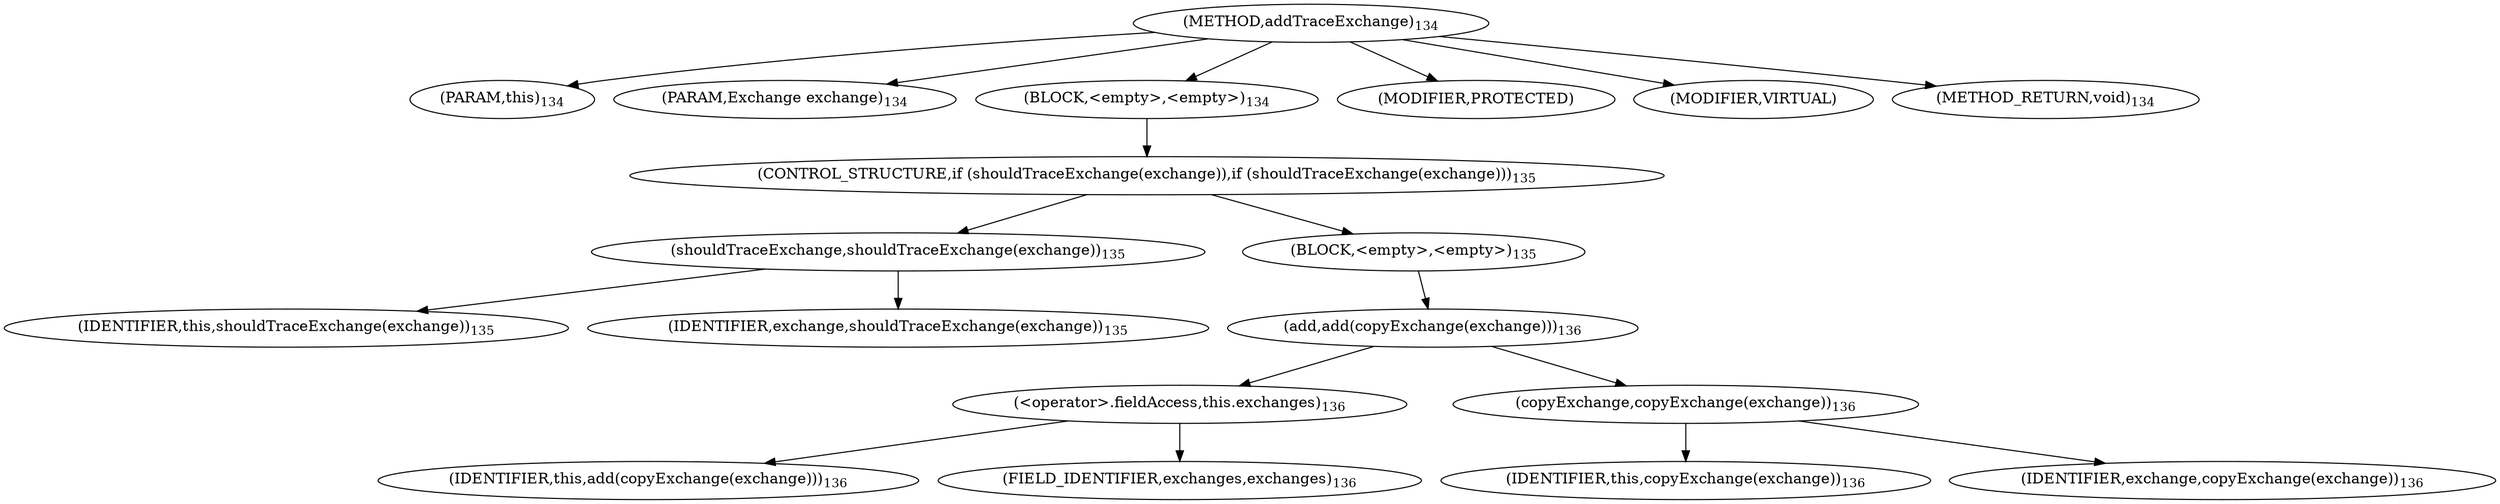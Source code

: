 digraph "addTraceExchange" {  
"299" [label = <(METHOD,addTraceExchange)<SUB>134</SUB>> ]
"25" [label = <(PARAM,this)<SUB>134</SUB>> ]
"300" [label = <(PARAM,Exchange exchange)<SUB>134</SUB>> ]
"301" [label = <(BLOCK,&lt;empty&gt;,&lt;empty&gt;)<SUB>134</SUB>> ]
"302" [label = <(CONTROL_STRUCTURE,if (shouldTraceExchange(exchange)),if (shouldTraceExchange(exchange)))<SUB>135</SUB>> ]
"303" [label = <(shouldTraceExchange,shouldTraceExchange(exchange))<SUB>135</SUB>> ]
"24" [label = <(IDENTIFIER,this,shouldTraceExchange(exchange))<SUB>135</SUB>> ]
"304" [label = <(IDENTIFIER,exchange,shouldTraceExchange(exchange))<SUB>135</SUB>> ]
"305" [label = <(BLOCK,&lt;empty&gt;,&lt;empty&gt;)<SUB>135</SUB>> ]
"306" [label = <(add,add(copyExchange(exchange)))<SUB>136</SUB>> ]
"307" [label = <(&lt;operator&gt;.fieldAccess,this.exchanges)<SUB>136</SUB>> ]
"308" [label = <(IDENTIFIER,this,add(copyExchange(exchange)))<SUB>136</SUB>> ]
"309" [label = <(FIELD_IDENTIFIER,exchanges,exchanges)<SUB>136</SUB>> ]
"310" [label = <(copyExchange,copyExchange(exchange))<SUB>136</SUB>> ]
"26" [label = <(IDENTIFIER,this,copyExchange(exchange))<SUB>136</SUB>> ]
"311" [label = <(IDENTIFIER,exchange,copyExchange(exchange))<SUB>136</SUB>> ]
"312" [label = <(MODIFIER,PROTECTED)> ]
"313" [label = <(MODIFIER,VIRTUAL)> ]
"314" [label = <(METHOD_RETURN,void)<SUB>134</SUB>> ]
  "299" -> "25" 
  "299" -> "300" 
  "299" -> "301" 
  "299" -> "312" 
  "299" -> "313" 
  "299" -> "314" 
  "301" -> "302" 
  "302" -> "303" 
  "302" -> "305" 
  "303" -> "24" 
  "303" -> "304" 
  "305" -> "306" 
  "306" -> "307" 
  "306" -> "310" 
  "307" -> "308" 
  "307" -> "309" 
  "310" -> "26" 
  "310" -> "311" 
}
